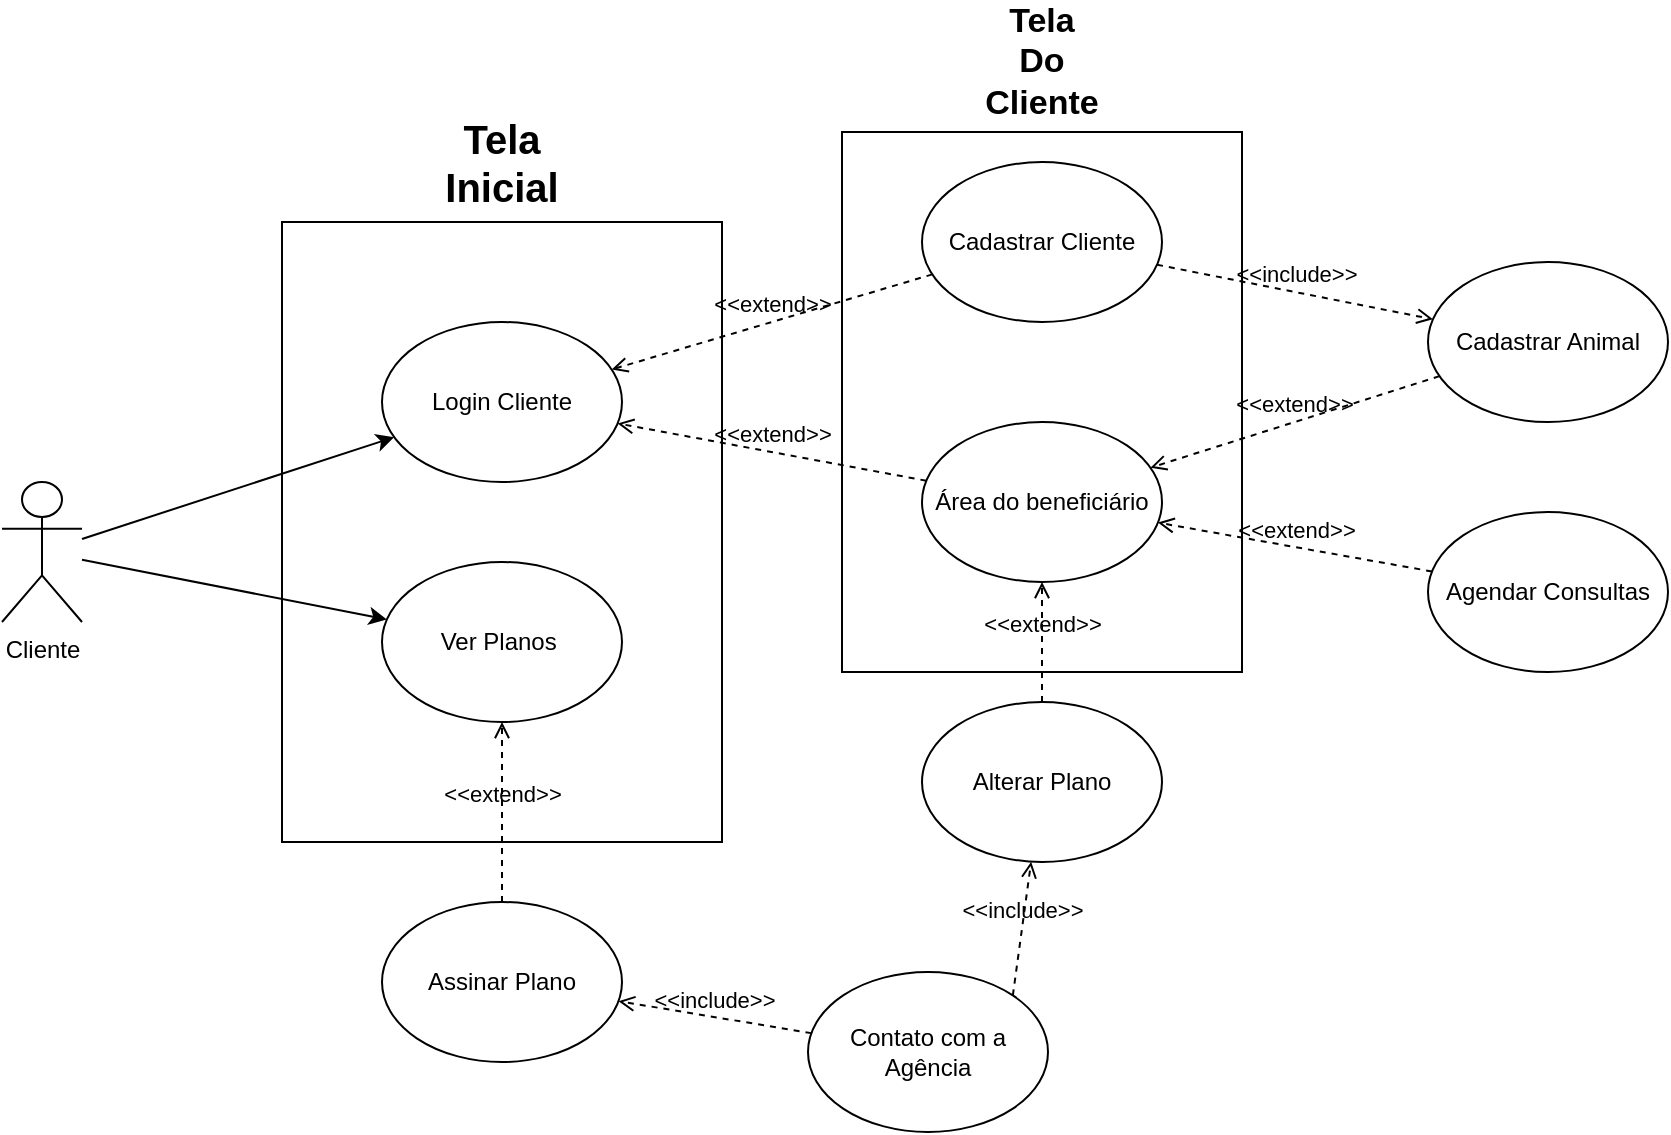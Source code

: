 <mxfile version="21.7.2" type="device">
  <diagram name="Página-1" id="KEHe7mKojPdpBiEBlzjz">
    <mxGraphModel dx="2261" dy="764" grid="1" gridSize="10" guides="1" tooltips="1" connect="1" arrows="1" fold="1" page="1" pageScale="1" pageWidth="827" pageHeight="1169" math="0" shadow="0">
      <root>
        <mxCell id="0" />
        <mxCell id="1" parent="0" />
        <mxCell id="k299R52jG6YqTTFSRUJ7-33" value="" style="rounded=0;whiteSpace=wrap;html=1;" vertex="1" parent="1">
          <mxGeometry x="407" y="240" width="200" height="270" as="geometry" />
        </mxCell>
        <mxCell id="k299R52jG6YqTTFSRUJ7-1" value="Cliente" style="shape=umlActor;verticalLabelPosition=bottom;verticalAlign=top;html=1;outlineConnect=0;" vertex="1" parent="1">
          <mxGeometry x="-13" y="415" width="40" height="70" as="geometry" />
        </mxCell>
        <mxCell id="k299R52jG6YqTTFSRUJ7-7" value="" style="rounded=0;whiteSpace=wrap;html=1;" vertex="1" parent="1">
          <mxGeometry x="127" y="285" width="220" height="310" as="geometry" />
        </mxCell>
        <mxCell id="k299R52jG6YqTTFSRUJ7-9" value="Login Cliente" style="ellipse;whiteSpace=wrap;html=1;" vertex="1" parent="1">
          <mxGeometry x="177" y="335" width="120" height="80" as="geometry" />
        </mxCell>
        <mxCell id="k299R52jG6YqTTFSRUJ7-10" value="Ver Planos&amp;nbsp;" style="ellipse;whiteSpace=wrap;html=1;" vertex="1" parent="1">
          <mxGeometry x="177" y="455" width="120" height="80" as="geometry" />
        </mxCell>
        <mxCell id="k299R52jG6YqTTFSRUJ7-11" value="" style="endArrow=classic;html=1;rounded=0;" edge="1" parent="1" source="k299R52jG6YqTTFSRUJ7-1" target="k299R52jG6YqTTFSRUJ7-9">
          <mxGeometry width="50" height="50" relative="1" as="geometry">
            <mxPoint x="47" y="475" as="sourcePoint" />
            <mxPoint x="97" y="425" as="targetPoint" />
          </mxGeometry>
        </mxCell>
        <mxCell id="k299R52jG6YqTTFSRUJ7-12" value="" style="endArrow=classic;html=1;rounded=0;" edge="1" parent="1" source="k299R52jG6YqTTFSRUJ7-1" target="k299R52jG6YqTTFSRUJ7-10">
          <mxGeometry width="50" height="50" relative="1" as="geometry">
            <mxPoint x="57" y="495" as="sourcePoint" />
            <mxPoint x="107" y="445" as="targetPoint" />
          </mxGeometry>
        </mxCell>
        <mxCell id="k299R52jG6YqTTFSRUJ7-14" value="&amp;lt;&amp;lt;extend&amp;gt;&amp;gt;" style="html=1;verticalAlign=bottom;labelBackgroundColor=none;endArrow=open;endFill=0;dashed=1;rounded=0;" edge="1" parent="1" source="k299R52jG6YqTTFSRUJ7-16" target="k299R52jG6YqTTFSRUJ7-9">
          <mxGeometry width="160" relative="1" as="geometry">
            <mxPoint x="487" y="375" as="sourcePoint" />
            <mxPoint x="547" y="375" as="targetPoint" />
          </mxGeometry>
        </mxCell>
        <mxCell id="k299R52jG6YqTTFSRUJ7-16" value="Cadastrar Cliente" style="ellipse;whiteSpace=wrap;html=1;" vertex="1" parent="1">
          <mxGeometry x="447" y="255" width="120" height="80" as="geometry" />
        </mxCell>
        <mxCell id="k299R52jG6YqTTFSRUJ7-17" value="Área do beneficiário" style="ellipse;whiteSpace=wrap;html=1;" vertex="1" parent="1">
          <mxGeometry x="447" y="385" width="120" height="80" as="geometry" />
        </mxCell>
        <mxCell id="k299R52jG6YqTTFSRUJ7-18" value="Cadastrar Animal" style="ellipse;whiteSpace=wrap;html=1;" vertex="1" parent="1">
          <mxGeometry x="700" y="305" width="120" height="80" as="geometry" />
        </mxCell>
        <mxCell id="k299R52jG6YqTTFSRUJ7-21" value="&amp;lt;&amp;lt;include&amp;gt;&amp;gt;" style="html=1;verticalAlign=bottom;labelBackgroundColor=none;endArrow=open;endFill=0;dashed=1;rounded=0;" edge="1" parent="1" source="k299R52jG6YqTTFSRUJ7-16" target="k299R52jG6YqTTFSRUJ7-18">
          <mxGeometry width="160" relative="1" as="geometry">
            <mxPoint x="597" y="295" as="sourcePoint" />
            <mxPoint x="757" y="295" as="targetPoint" />
          </mxGeometry>
        </mxCell>
        <mxCell id="k299R52jG6YqTTFSRUJ7-22" value="&amp;lt;&amp;lt;extend&amp;gt;&amp;gt;" style="html=1;verticalAlign=bottom;labelBackgroundColor=none;endArrow=open;endFill=0;dashed=1;rounded=0;" edge="1" parent="1" source="k299R52jG6YqTTFSRUJ7-17" target="k299R52jG6YqTTFSRUJ7-9">
          <mxGeometry width="160" relative="1" as="geometry">
            <mxPoint x="397" y="485" as="sourcePoint" />
            <mxPoint x="557" y="485" as="targetPoint" />
          </mxGeometry>
        </mxCell>
        <mxCell id="k299R52jG6YqTTFSRUJ7-23" value="&amp;lt;&amp;lt;extend&amp;gt;&amp;gt;" style="html=1;verticalAlign=bottom;labelBackgroundColor=none;endArrow=open;endFill=0;dashed=1;rounded=0;" edge="1" parent="1" source="k299R52jG6YqTTFSRUJ7-18" target="k299R52jG6YqTTFSRUJ7-17">
          <mxGeometry width="160" relative="1" as="geometry">
            <mxPoint x="637" y="475" as="sourcePoint" />
            <mxPoint x="797" y="475" as="targetPoint" />
          </mxGeometry>
        </mxCell>
        <mxCell id="k299R52jG6YqTTFSRUJ7-24" value="&amp;lt;&amp;lt;extend&amp;gt;&amp;gt;" style="html=1;verticalAlign=bottom;labelBackgroundColor=none;endArrow=open;endFill=0;dashed=1;rounded=0;" edge="1" parent="1" source="k299R52jG6YqTTFSRUJ7-25" target="k299R52jG6YqTTFSRUJ7-10">
          <mxGeometry width="160" relative="1" as="geometry">
            <mxPoint x="377" y="575" as="sourcePoint" />
            <mxPoint x="537" y="575" as="targetPoint" />
          </mxGeometry>
        </mxCell>
        <mxCell id="k299R52jG6YqTTFSRUJ7-25" value="Assinar Plano" style="ellipse;whiteSpace=wrap;html=1;" vertex="1" parent="1">
          <mxGeometry x="177" y="625" width="120" height="80" as="geometry" />
        </mxCell>
        <mxCell id="k299R52jG6YqTTFSRUJ7-26" value="&amp;lt;&amp;lt;extend&amp;gt;&amp;gt;" style="html=1;verticalAlign=bottom;labelBackgroundColor=none;endArrow=open;endFill=0;dashed=1;rounded=0;" edge="1" parent="1" source="k299R52jG6YqTTFSRUJ7-27" target="k299R52jG6YqTTFSRUJ7-17">
          <mxGeometry width="160" relative="1" as="geometry">
            <mxPoint x="655.64" y="557.62" as="sourcePoint" />
            <mxPoint x="597.0" y="455.0" as="targetPoint" />
          </mxGeometry>
        </mxCell>
        <mxCell id="k299R52jG6YqTTFSRUJ7-27" value="Alterar Plano" style="ellipse;whiteSpace=wrap;html=1;" vertex="1" parent="1">
          <mxGeometry x="447" y="525" width="120" height="80" as="geometry" />
        </mxCell>
        <mxCell id="k299R52jG6YqTTFSRUJ7-28" value="&amp;lt;&amp;lt;include&amp;gt;&amp;gt;" style="html=1;verticalAlign=bottom;labelBackgroundColor=none;endArrow=open;endFill=0;dashed=1;rounded=0;" edge="1" parent="1" source="k299R52jG6YqTTFSRUJ7-29" target="k299R52jG6YqTTFSRUJ7-25">
          <mxGeometry width="160" relative="1" as="geometry">
            <mxPoint x="390" y="600" as="sourcePoint" />
            <mxPoint x="490" y="590" as="targetPoint" />
          </mxGeometry>
        </mxCell>
        <mxCell id="k299R52jG6YqTTFSRUJ7-29" value="Contato com a Agência" style="ellipse;whiteSpace=wrap;html=1;" vertex="1" parent="1">
          <mxGeometry x="390" y="660" width="120" height="80" as="geometry" />
        </mxCell>
        <mxCell id="k299R52jG6YqTTFSRUJ7-30" value="&amp;lt;&amp;lt;include&amp;gt;&amp;gt;" style="html=1;verticalAlign=bottom;labelBackgroundColor=none;endArrow=open;endFill=0;dashed=1;rounded=0;exitX=1;exitY=0;exitDx=0;exitDy=0;" edge="1" parent="1" source="k299R52jG6YqTTFSRUJ7-29" target="k299R52jG6YqTTFSRUJ7-27">
          <mxGeometry width="160" relative="1" as="geometry">
            <mxPoint x="448.268" y="707.597" as="sourcePoint" />
            <mxPoint x="657" y="735" as="targetPoint" />
          </mxGeometry>
        </mxCell>
        <mxCell id="k299R52jG6YqTTFSRUJ7-31" value="&amp;lt;&amp;lt;extend&amp;gt;&amp;gt;" style="html=1;verticalAlign=bottom;labelBackgroundColor=none;endArrow=open;endFill=0;dashed=1;rounded=0;" edge="1" parent="1" source="k299R52jG6YqTTFSRUJ7-32" target="k299R52jG6YqTTFSRUJ7-17">
          <mxGeometry width="160" relative="1" as="geometry">
            <mxPoint x="687" y="525" as="sourcePoint" />
            <mxPoint x="717" y="505" as="targetPoint" />
          </mxGeometry>
        </mxCell>
        <mxCell id="k299R52jG6YqTTFSRUJ7-32" value="Agendar Consultas" style="ellipse;whiteSpace=wrap;html=1;" vertex="1" parent="1">
          <mxGeometry x="700" y="430" width="120" height="80" as="geometry" />
        </mxCell>
        <mxCell id="k299R52jG6YqTTFSRUJ7-34" value="&lt;b&gt;&lt;font style=&quot;font-size: 20px;&quot;&gt;Tela Inicial&lt;/font&gt;&lt;/b&gt;" style="text;html=1;strokeColor=none;fillColor=none;align=center;verticalAlign=middle;whiteSpace=wrap;rounded=0;" vertex="1" parent="1">
          <mxGeometry x="192" y="240" width="90" height="30" as="geometry" />
        </mxCell>
        <mxCell id="k299R52jG6YqTTFSRUJ7-35" value="&lt;font style=&quot;font-size: 17px;&quot;&gt;&lt;b&gt;Tela Do Cliente&lt;/b&gt;&lt;/font&gt;" style="text;html=1;strokeColor=none;fillColor=none;align=center;verticalAlign=middle;whiteSpace=wrap;rounded=0;" vertex="1" parent="1">
          <mxGeometry x="477" y="190" width="60" height="30" as="geometry" />
        </mxCell>
      </root>
    </mxGraphModel>
  </diagram>
</mxfile>
